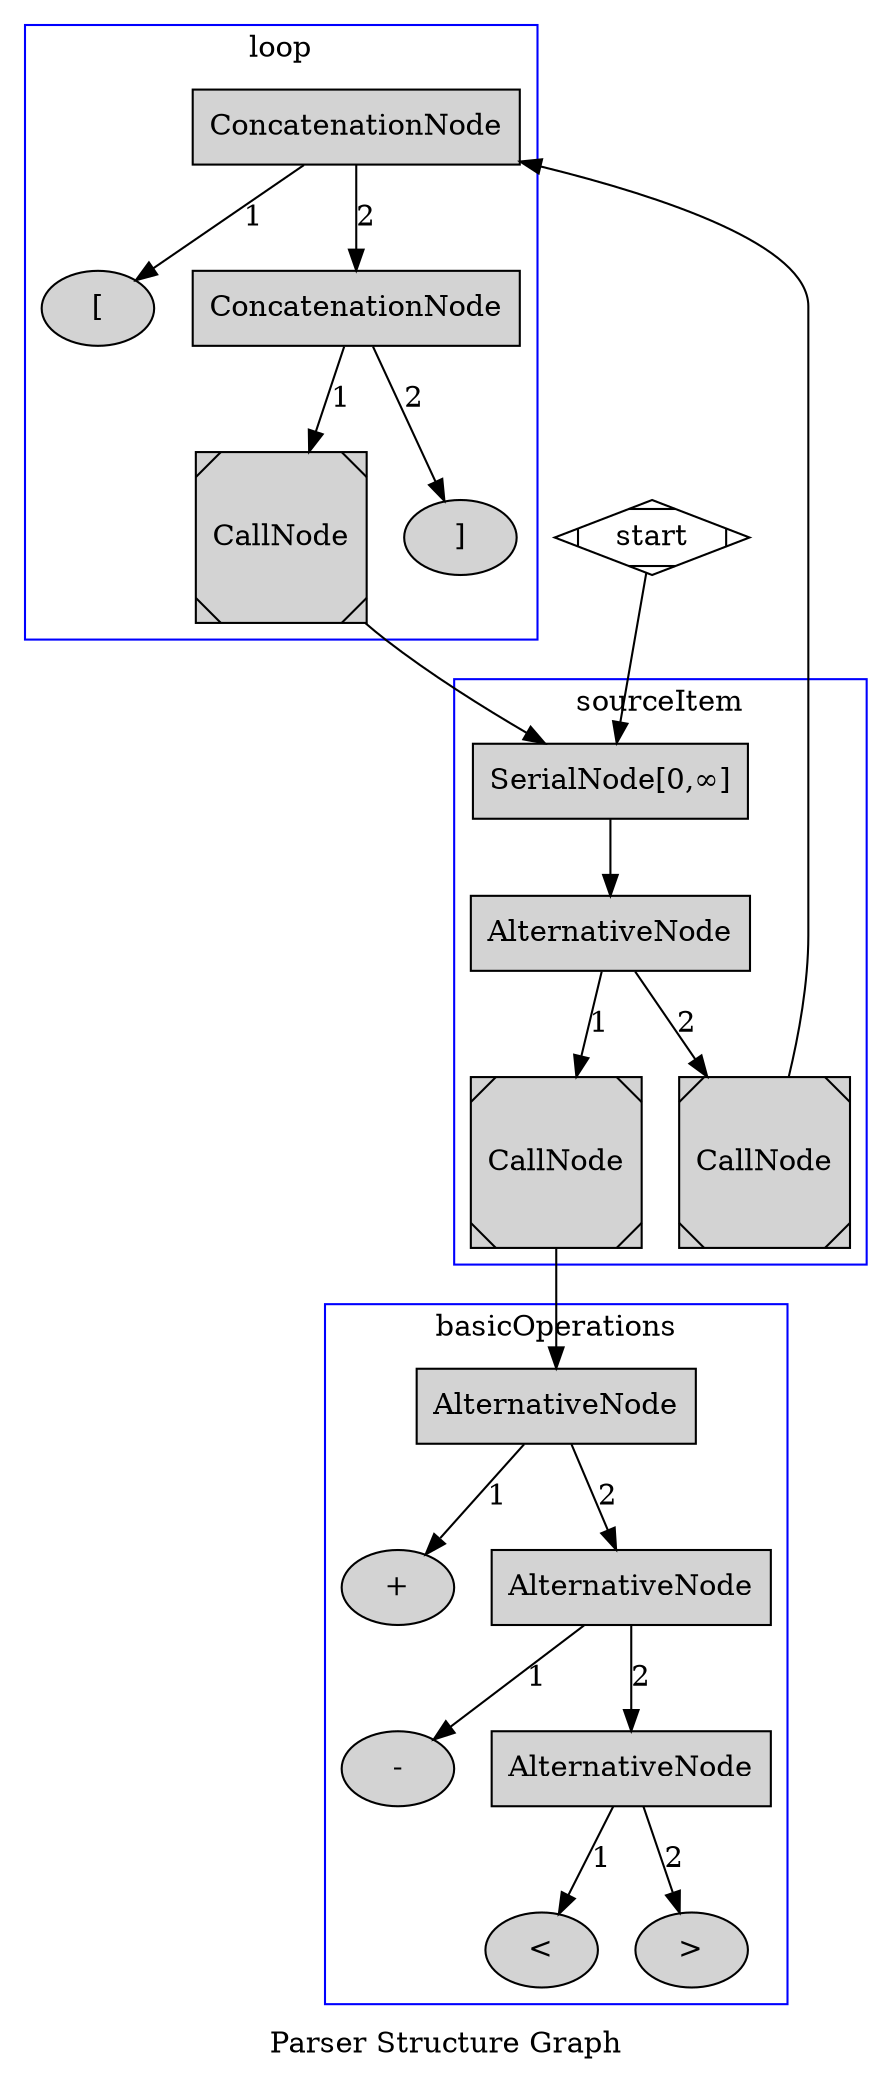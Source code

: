 digraph ParserGraph {
    label="Parser Structure Graph"

    subgraph cluster_basicOperations {
        label = "basicOperations";
        color=blue;
        node [style=filled];
    
        nc36139dff66a4841b351337097695844 [label="+"];
        n1974bc436965442a9e61bb76b749b8c9 [label="-"];
        ne3b29a7b6ca54e92b2cdbf45950f3dc0 [label="AlternativeNode",shape=box];
        n48052fa0315f4205a3af179324175a84 [label="<"];
        nbd48a985a170430ea6098b80ae199dd6 [label="AlternativeNode",shape=box];
        n487a65320c8c45beba795bd1875840ed [label=">"];
        n991a0a0a8b0246adb0927d83c76584d3 [label="AlternativeNode",shape=box];
    
        ne3b29a7b6ca54e92b2cdbf45950f3dc0 -> n487a65320c8c45beba795bd1875840ed [label=2];
        ne3b29a7b6ca54e92b2cdbf45950f3dc0 -> n48052fa0315f4205a3af179324175a84 [label=1];
        nbd48a985a170430ea6098b80ae199dd6 -> ne3b29a7b6ca54e92b2cdbf45950f3dc0 [label=2];
        nbd48a985a170430ea6098b80ae199dd6 -> n1974bc436965442a9e61bb76b749b8c9 [label=1];
        n991a0a0a8b0246adb0927d83c76584d3 -> nbd48a985a170430ea6098b80ae199dd6 [label=2];
        n991a0a0a8b0246adb0927d83c76584d3 -> nc36139dff66a4841b351337097695844 [label=1];
    }

    subgraph cluster_loop {
        label = "loop";
        color=blue;
        node [style=filled];
    
        n146e48f86c0d4b29b105db047c57c701 [label="["];
        nf0c4a583c1a2422fac62b1bc2fb56c81 [label="CallNode",shape=Msquare];
        n8b937ebd8677497c9c0ed3eeee297dd1 [label="ConcatenationNode",shape=box];
        n1c7c03d90d054f8ba2c113777e07792f [label="]"];
        nedfdf2b7797147f1886b3a0a7754b0fe [label="ConcatenationNode",shape=box];
    
        n8b937ebd8677497c9c0ed3eeee297dd1 -> n1c7c03d90d054f8ba2c113777e07792f [label=2];
        n8b937ebd8677497c9c0ed3eeee297dd1 -> nf0c4a583c1a2422fac62b1bc2fb56c81 [label=1];
        nedfdf2b7797147f1886b3a0a7754b0fe -> n8b937ebd8677497c9c0ed3eeee297dd1 [label=2];
        nedfdf2b7797147f1886b3a0a7754b0fe -> n146e48f86c0d4b29b105db047c57c701 [label=1];
    }

    subgraph cluster_sourceItem {
        label = "sourceItem";
        color=blue;
        node [style=filled];
    
        n3b3b098430094138b3c5503e5e0fde3b [label="CallNode",shape=Msquare];
        ne9a93d03f43c4bcf96b0439da7cd58bd [label="CallNode",shape=Msquare];
        n11ab1eb20b9849a986d41492230db7cf [label="AlternativeNode",shape=box];
        n7022599be63e46f0b21a5a1b9aef12b0 [label="SerialNode[0,∞]",shape=box];
        n11ab1eb20b9849a986d41492230db7cf -> ne9a93d03f43c4bcf96b0439da7cd58bd  [label=2];
        n11ab1eb20b9849a986d41492230db7cf -> n3b3b098430094138b3c5503e5e0fde3b  [label=1];
        n7022599be63e46f0b21a5a1b9aef12b0 -> n11ab1eb20b9849a986d41492230db7cf;
    }

    nf0c4a583c1a2422fac62b1bc2fb56c81 -> n7022599be63e46f0b21a5a1b9aef12b0; //link from loop to sourceItem
    n3b3b098430094138b3c5503e5e0fde3b -> n991a0a0a8b0246adb0927d83c76584d3; //link from sourceItem to basicOberations
    ne9a93d03f43c4bcf96b0439da7cd58bd -> nedfdf2b7797147f1886b3a0a7754b0fe; //link from sourceItem to loop

    start [shape=Mdiamond];
    start -> n7022599be63e46f0b21a5a1b9aef12b0;
}